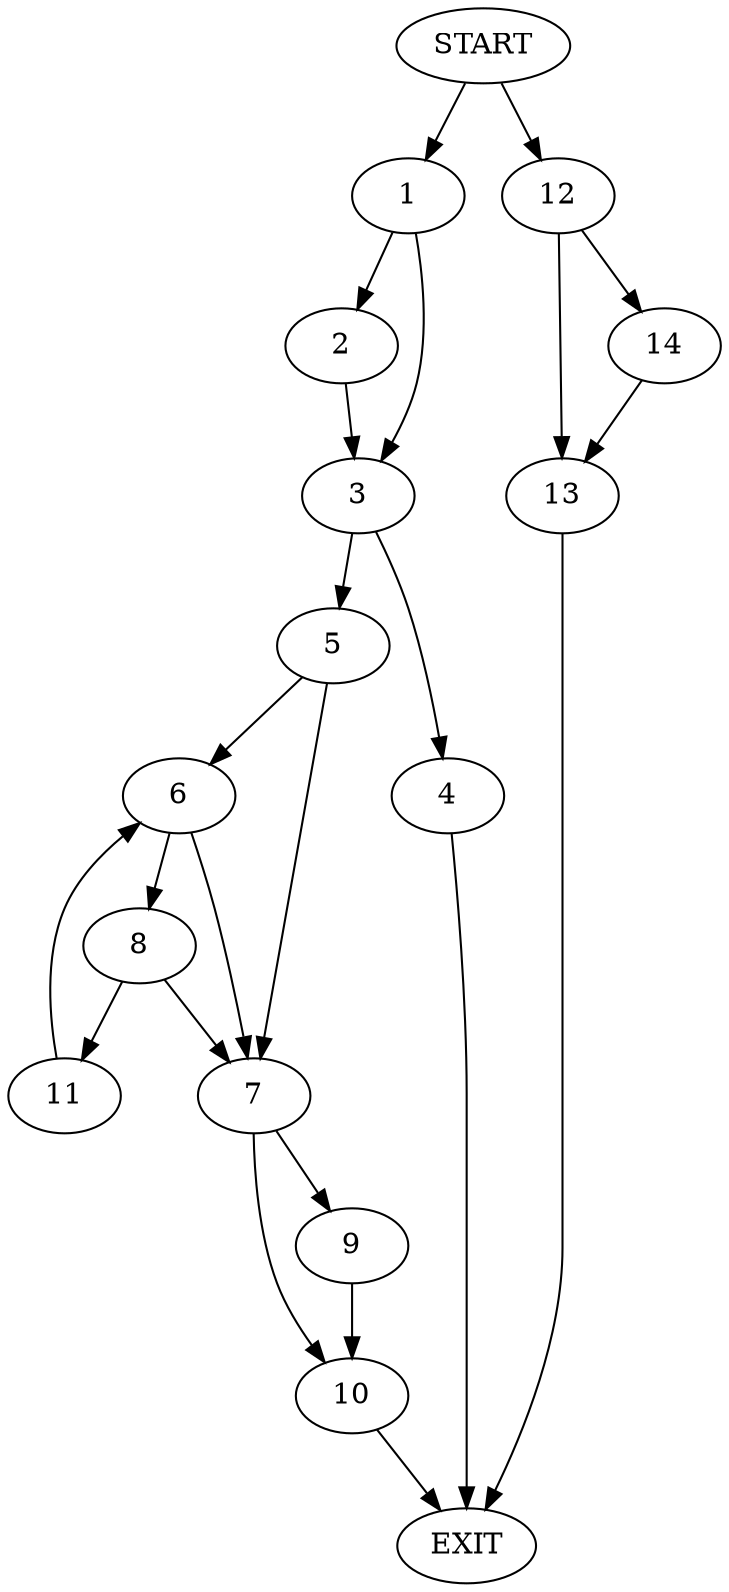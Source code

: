 digraph {
0 [label="START"]
15 [label="EXIT"]
0 -> 1
1 -> 2
1 -> 3
3 -> 4
3 -> 5
2 -> 3
4 -> 15
5 -> 6
5 -> 7
6 -> 8
6 -> 7
7 -> 9
7 -> 10
8 -> 11
8 -> 7
11 -> 6
10 -> 15
9 -> 10
0 -> 12
12 -> 13
12 -> 14
14 -> 13
13 -> 15
}

